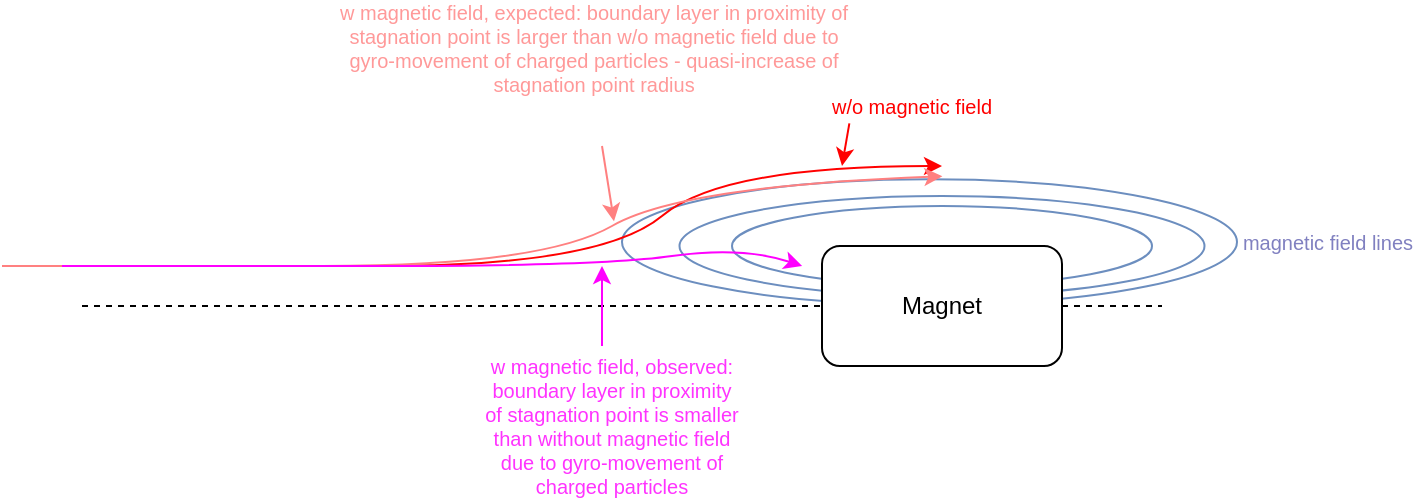 <mxfile version="24.3.1" type="github">
  <diagram name="Page-1" id="Fb-UzOqJc0-bCRPpKKv8">
    <mxGraphModel dx="879" dy="492" grid="0" gridSize="10" guides="1" tooltips="1" connect="1" arrows="1" fold="1" page="0" pageScale="1" pageWidth="850" pageHeight="1100" math="0" shadow="0">
      <root>
        <mxCell id="0" />
        <mxCell id="1" parent="0" />
        <mxCell id="5ehIhYxMIf45m_4cqmk0-11" value="" style="ellipse;whiteSpace=wrap;html=1;fillColor=none;strokeColor=#6c8ebf;" vertex="1" parent="1">
          <mxGeometry x="460" y="256.67" width="307.5" height="62.67" as="geometry" />
        </mxCell>
        <mxCell id="5ehIhYxMIf45m_4cqmk0-7" value="" style="ellipse;whiteSpace=wrap;html=1;fillColor=none;strokeColor=#6c8ebf;" vertex="1" parent="1">
          <mxGeometry x="488.75" y="265" width="262.5" height="50" as="geometry" />
        </mxCell>
        <mxCell id="5ehIhYxMIf45m_4cqmk0-6" value="" style="ellipse;whiteSpace=wrap;html=1;fillColor=none;strokeColor=#6c8ebf;" vertex="1" parent="1">
          <mxGeometry x="515" y="270" width="210" height="40" as="geometry" />
        </mxCell>
        <mxCell id="5ehIhYxMIf45m_4cqmk0-1" value="" style="endArrow=none;html=1;rounded=0;dashed=1;" edge="1" parent="1" source="5ehIhYxMIf45m_4cqmk0-2">
          <mxGeometry width="50" height="50" relative="1" as="geometry">
            <mxPoint x="190" y="320" as="sourcePoint" />
            <mxPoint x="730" y="320" as="targetPoint" />
          </mxGeometry>
        </mxCell>
        <mxCell id="5ehIhYxMIf45m_4cqmk0-3" value="" style="endArrow=none;html=1;rounded=0;dashed=1;" edge="1" parent="1" target="5ehIhYxMIf45m_4cqmk0-2">
          <mxGeometry width="50" height="50" relative="1" as="geometry">
            <mxPoint x="190" y="320" as="sourcePoint" />
            <mxPoint x="730" y="320" as="targetPoint" />
          </mxGeometry>
        </mxCell>
        <mxCell id="5ehIhYxMIf45m_4cqmk0-2" value="Magnet" style="rounded=1;whiteSpace=wrap;html=1;" vertex="1" parent="1">
          <mxGeometry x="560" y="290" width="120" height="60" as="geometry" />
        </mxCell>
        <mxCell id="5ehIhYxMIf45m_4cqmk0-4" value="" style="curved=1;endArrow=classic;html=1;rounded=0;strokeColor=#FF0000;" edge="1" parent="1">
          <mxGeometry width="50" height="50" relative="1" as="geometry">
            <mxPoint x="180" y="300" as="sourcePoint" />
            <mxPoint x="620" y="250" as="targetPoint" />
            <Array as="points">
              <mxPoint x="230" y="300" />
              <mxPoint x="450" y="300" />
              <mxPoint x="510" y="250" />
            </Array>
          </mxGeometry>
        </mxCell>
        <mxCell id="5ehIhYxMIf45m_4cqmk0-8" value="" style="curved=1;endArrow=classic;html=1;rounded=0;strokeColor=#ff8080;entryX=0.521;entryY=-0.025;entryDx=0;entryDy=0;entryPerimeter=0;" edge="1" parent="1" target="5ehIhYxMIf45m_4cqmk0-11">
          <mxGeometry width="50" height="50" relative="1" as="geometry">
            <mxPoint x="150" y="300" as="sourcePoint" />
            <mxPoint x="620" y="260" as="targetPoint" />
            <Array as="points">
              <mxPoint x="200" y="300" />
              <mxPoint x="420" y="300" />
              <mxPoint x="490" y="260" />
            </Array>
          </mxGeometry>
        </mxCell>
        <mxCell id="5ehIhYxMIf45m_4cqmk0-10" value="" style="curved=1;endArrow=classic;html=1;rounded=0;entryX=0.167;entryY=0.75;entryDx=0;entryDy=0;entryPerimeter=0;strokeColor=#ff00ff;" edge="1" parent="1" target="5ehIhYxMIf45m_4cqmk0-6">
          <mxGeometry width="50" height="50" relative="1" as="geometry">
            <mxPoint x="180" y="300" as="sourcePoint" />
            <mxPoint x="620" y="260" as="targetPoint" />
            <Array as="points">
              <mxPoint x="230" y="300" />
              <mxPoint x="450" y="300" />
              <mxPoint x="520" y="290" />
            </Array>
          </mxGeometry>
        </mxCell>
        <mxCell id="5ehIhYxMIf45m_4cqmk0-13" value="w/o magnetic field" style="text;html=1;align=center;verticalAlign=middle;whiteSpace=wrap;rounded=0;fontColor=#ff0000;fontSize=10;" vertex="1" parent="1">
          <mxGeometry x="560" y="210" width="90" height="20" as="geometry" />
        </mxCell>
        <mxCell id="5ehIhYxMIf45m_4cqmk0-14" value="w magnetic field, expected: boundary layer in proximity of stagnation point is larger than w/o magnetic field due to gyro-movement of charged particles - quasi-increase of stagnation point radius" style="text;html=1;align=center;verticalAlign=middle;whiteSpace=wrap;rounded=0;fontColor=#FF9999;fontSize=10;" vertex="1" parent="1">
          <mxGeometry x="318" y="181" width="256" height="20" as="geometry" />
        </mxCell>
        <mxCell id="5ehIhYxMIf45m_4cqmk0-15" value="w magnetic field, observed:&lt;br&gt;boundary layer in proximity of stagnation point is smaller than without magnetic field due to gyro-movement of charged particles" style="text;html=1;align=center;verticalAlign=middle;whiteSpace=wrap;rounded=0;fontColor=#FF33FF;fontSize=10;" vertex="1" parent="1">
          <mxGeometry x="390" y="370" width="130" height="20" as="geometry" />
        </mxCell>
        <mxCell id="5ehIhYxMIf45m_4cqmk0-16" value="" style="endArrow=classic;html=1;rounded=0;strokeColor=#ff00ff;" edge="1" parent="1">
          <mxGeometry width="50" height="50" relative="1" as="geometry">
            <mxPoint x="450" y="340" as="sourcePoint" />
            <mxPoint x="450" y="300" as="targetPoint" />
          </mxGeometry>
        </mxCell>
        <mxCell id="5ehIhYxMIf45m_4cqmk0-17" value="" style="endArrow=classic;html=1;rounded=0;strokeColor=#ff0000;exitX=0.152;exitY=0.933;exitDx=0;exitDy=0;exitPerimeter=0;" edge="1" parent="1" source="5ehIhYxMIf45m_4cqmk0-13">
          <mxGeometry width="50" height="50" relative="1" as="geometry">
            <mxPoint x="550" y="230" as="sourcePoint" />
            <mxPoint x="570" y="250" as="targetPoint" />
          </mxGeometry>
        </mxCell>
        <mxCell id="5ehIhYxMIf45m_4cqmk0-18" value="" style="endArrow=classic;html=1;rounded=0;strokeColor=#ff8080;" edge="1" parent="1">
          <mxGeometry width="50" height="50" relative="1" as="geometry">
            <mxPoint x="450" y="240" as="sourcePoint" />
            <mxPoint x="456" y="277.67" as="targetPoint" />
            <Array as="points">
              <mxPoint x="450" y="240" />
            </Array>
          </mxGeometry>
        </mxCell>
        <mxCell id="5ehIhYxMIf45m_4cqmk0-19" value="magnetic field lines" style="text;html=1;align=center;verticalAlign=middle;whiteSpace=wrap;rounded=0;fontSize=10;fillColor=none;strokeColor=none;fontColor=#8080c0;" vertex="1" parent="1">
          <mxGeometry x="767.5" y="278.01" width="90" height="20" as="geometry" />
        </mxCell>
      </root>
    </mxGraphModel>
  </diagram>
</mxfile>
